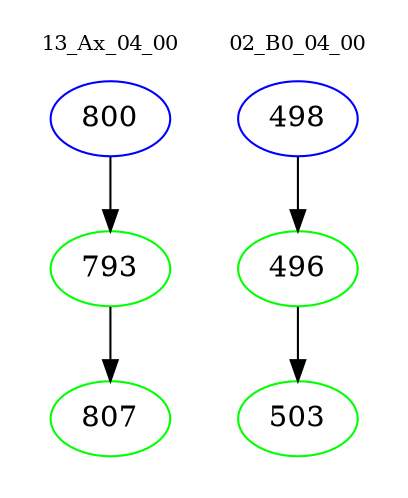 digraph{
subgraph cluster_0 {
color = white
label = "13_Ax_04_00";
fontsize=10;
T0_800 [label="800", color="blue"]
T0_800 -> T0_793 [color="black"]
T0_793 [label="793", color="green"]
T0_793 -> T0_807 [color="black"]
T0_807 [label="807", color="green"]
}
subgraph cluster_1 {
color = white
label = "02_B0_04_00";
fontsize=10;
T1_498 [label="498", color="blue"]
T1_498 -> T1_496 [color="black"]
T1_496 [label="496", color="green"]
T1_496 -> T1_503 [color="black"]
T1_503 [label="503", color="green"]
}
}
